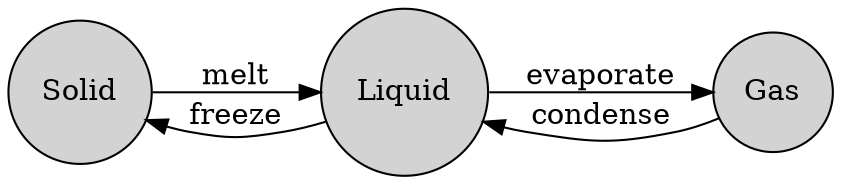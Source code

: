 digraph FSM {
    rankdir=LR;
    node [shape = circle, style=filled, fillcolor=lightgrey];

    solid [label="Solid", URL="#solid", tooltip="Click for Solid state docs"];
    liquid [label="Liquid", URL="#liquid", tooltip="Click for Liquid state docs"];
    gas [label="Gas", URL="#gas", tooltip="Click for Gas state docs"];

    solid -> liquid [label = "melt"];
    liquid -> gas [label = "evaporate"];
    gas -> liquid [label = "condense"];
    liquid -> solid [label = "freeze"];
}
